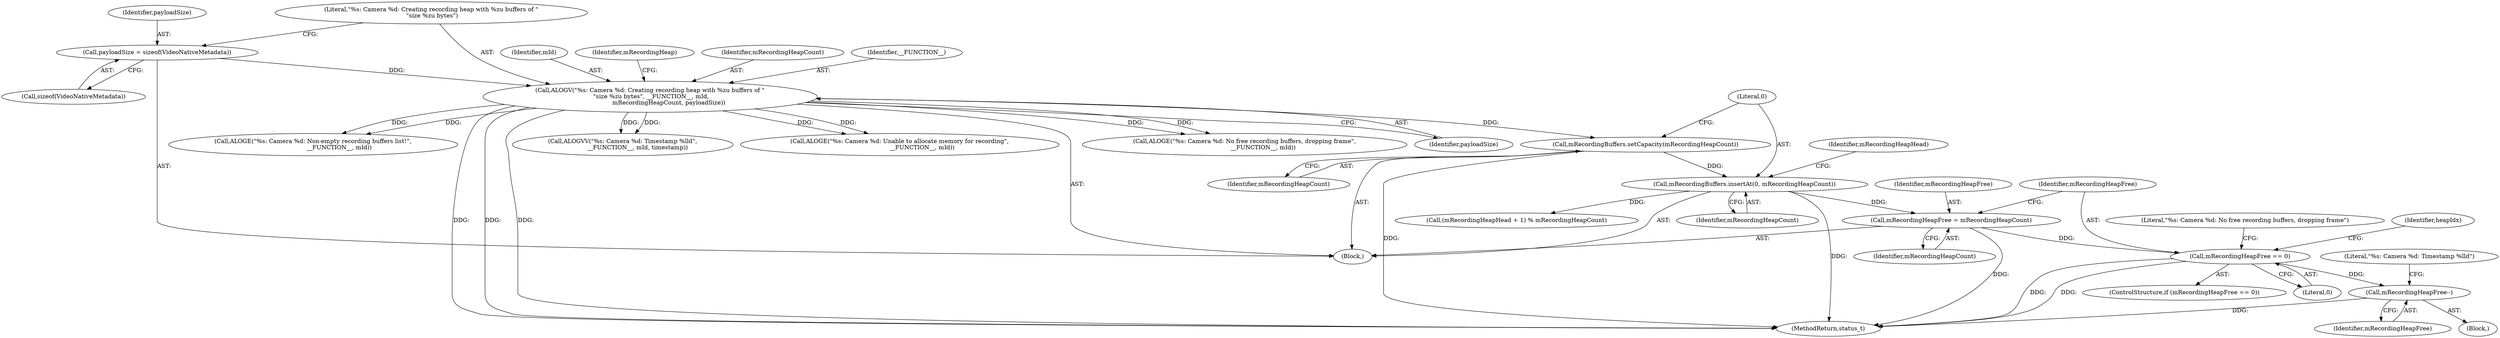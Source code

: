 digraph "0_Android_1f24c730ab6ca5aff1e3137b340b8aeaeda4bdbc_2@API" {
"1000309" [label="(Call,mRecordingHeapFree--)"];
"1000287" [label="(Call,mRecordingHeapFree == 0)"];
"1000283" [label="(Call,mRecordingHeapFree = mRecordingHeapCount)"];
"1000277" [label="(Call,mRecordingBuffers.insertAt(0, mRecordingHeapCount))"];
"1000275" [label="(Call,mRecordingBuffers.setCapacity(mRecordingHeapCount))"];
"1000227" [label="(Call,ALOGV(\"%s: Camera %d: Creating recording heap with %zu buffers of \"\n \"size %zu bytes\", __FUNCTION__, mId,\n                    mRecordingHeapCount, payloadSize))"];
"1000223" [label="(Call,payloadSize = sizeof(VideoNativeMetadata))"];
"1000309" [label="(Call,mRecordingHeapFree--)"];
"1000278" [label="(Literal,0)"];
"1000232" [label="(Identifier,payloadSize)"];
"1000310" [label="(Identifier,mRecordingHeapFree)"];
"1000230" [label="(Identifier,mId)"];
"1000287" [label="(Call,mRecordingHeapFree == 0)"];
"1000227" [label="(Call,ALOGV(\"%s: Camera %d: Creating recording heap with %zu buffers of \"\n \"size %zu bytes\", __FUNCTION__, mId,\n                    mRecordingHeapCount, payloadSize))"];
"1000224" [label="(Identifier,payloadSize)"];
"1000279" [label="(Identifier,mRecordingHeapCount)"];
"1000270" [label="(Call,ALOGE(\"%s: Camera %d: Non-empty recording buffers list!\",\n                            __FUNCTION__, mId))"];
"1000292" [label="(Literal,\"%s: Camera %d: No free recording buffers, dropping frame\")"];
"1000283" [label="(Call,mRecordingHeapFree = mRecordingHeapCount)"];
"1000281" [label="(Identifier,mRecordingHeapHead)"];
"1000234" [label="(Identifier,mRecordingHeap)"];
"1000312" [label="(Literal,\"%s: Camera %d: Timestamp %lld\")"];
"1000228" [label="(Literal,\"%s: Camera %d: Creating recording heap with %zu buffers of \"\n \"size %zu bytes\")"];
"1000225" [label="(Call,sizeof(VideoNativeMetadata))"];
"1000397" [label="(MethodReturn,status_t)"];
"1000311" [label="(Call,ALOGVV(\"%s: Camera %d: Timestamp %lld\",\n                __FUNCTION__, mId, timestamp))"];
"1000276" [label="(Identifier,mRecordingHeapCount)"];
"1000152" [label="(Block,)"];
"1000223" [label="(Call,payloadSize = sizeof(VideoNativeMetadata))"];
"1000304" [label="(Call,(mRecordingHeapHead + 1) % mRecordingHeapCount)"];
"1000284" [label="(Identifier,mRecordingHeapFree)"];
"1000231" [label="(Identifier,mRecordingHeapCount)"];
"1000242" [label="(Call,ALOGE(\"%s: Camera %d: Unable to allocate memory for recording\",\n                        __FUNCTION__, mId))"];
"1000221" [label="(Block,)"];
"1000277" [label="(Call,mRecordingBuffers.insertAt(0, mRecordingHeapCount))"];
"1000300" [label="(Identifier,heapIdx)"];
"1000288" [label="(Identifier,mRecordingHeapFree)"];
"1000285" [label="(Identifier,mRecordingHeapCount)"];
"1000229" [label="(Identifier,__FUNCTION__)"];
"1000291" [label="(Call,ALOGE(\"%s: Camera %d: No free recording buffers, dropping frame\",\n                    __FUNCTION__, mId))"];
"1000286" [label="(ControlStructure,if (mRecordingHeapFree == 0))"];
"1000289" [label="(Literal,0)"];
"1000275" [label="(Call,mRecordingBuffers.setCapacity(mRecordingHeapCount))"];
"1000309" -> "1000152"  [label="AST: "];
"1000309" -> "1000310"  [label="CFG: "];
"1000310" -> "1000309"  [label="AST: "];
"1000312" -> "1000309"  [label="CFG: "];
"1000309" -> "1000397"  [label="DDG: "];
"1000287" -> "1000309"  [label="DDG: "];
"1000287" -> "1000286"  [label="AST: "];
"1000287" -> "1000289"  [label="CFG: "];
"1000288" -> "1000287"  [label="AST: "];
"1000289" -> "1000287"  [label="AST: "];
"1000292" -> "1000287"  [label="CFG: "];
"1000300" -> "1000287"  [label="CFG: "];
"1000287" -> "1000397"  [label="DDG: "];
"1000287" -> "1000397"  [label="DDG: "];
"1000283" -> "1000287"  [label="DDG: "];
"1000283" -> "1000221"  [label="AST: "];
"1000283" -> "1000285"  [label="CFG: "];
"1000284" -> "1000283"  [label="AST: "];
"1000285" -> "1000283"  [label="AST: "];
"1000288" -> "1000283"  [label="CFG: "];
"1000283" -> "1000397"  [label="DDG: "];
"1000277" -> "1000283"  [label="DDG: "];
"1000277" -> "1000221"  [label="AST: "];
"1000277" -> "1000279"  [label="CFG: "];
"1000278" -> "1000277"  [label="AST: "];
"1000279" -> "1000277"  [label="AST: "];
"1000281" -> "1000277"  [label="CFG: "];
"1000277" -> "1000397"  [label="DDG: "];
"1000275" -> "1000277"  [label="DDG: "];
"1000277" -> "1000304"  [label="DDG: "];
"1000275" -> "1000221"  [label="AST: "];
"1000275" -> "1000276"  [label="CFG: "];
"1000276" -> "1000275"  [label="AST: "];
"1000278" -> "1000275"  [label="CFG: "];
"1000275" -> "1000397"  [label="DDG: "];
"1000227" -> "1000275"  [label="DDG: "];
"1000227" -> "1000221"  [label="AST: "];
"1000227" -> "1000232"  [label="CFG: "];
"1000228" -> "1000227"  [label="AST: "];
"1000229" -> "1000227"  [label="AST: "];
"1000230" -> "1000227"  [label="AST: "];
"1000231" -> "1000227"  [label="AST: "];
"1000232" -> "1000227"  [label="AST: "];
"1000234" -> "1000227"  [label="CFG: "];
"1000227" -> "1000397"  [label="DDG: "];
"1000227" -> "1000397"  [label="DDG: "];
"1000227" -> "1000397"  [label="DDG: "];
"1000223" -> "1000227"  [label="DDG: "];
"1000227" -> "1000242"  [label="DDG: "];
"1000227" -> "1000242"  [label="DDG: "];
"1000227" -> "1000270"  [label="DDG: "];
"1000227" -> "1000270"  [label="DDG: "];
"1000227" -> "1000291"  [label="DDG: "];
"1000227" -> "1000291"  [label="DDG: "];
"1000227" -> "1000311"  [label="DDG: "];
"1000227" -> "1000311"  [label="DDG: "];
"1000223" -> "1000221"  [label="AST: "];
"1000223" -> "1000225"  [label="CFG: "];
"1000224" -> "1000223"  [label="AST: "];
"1000225" -> "1000223"  [label="AST: "];
"1000228" -> "1000223"  [label="CFG: "];
}
